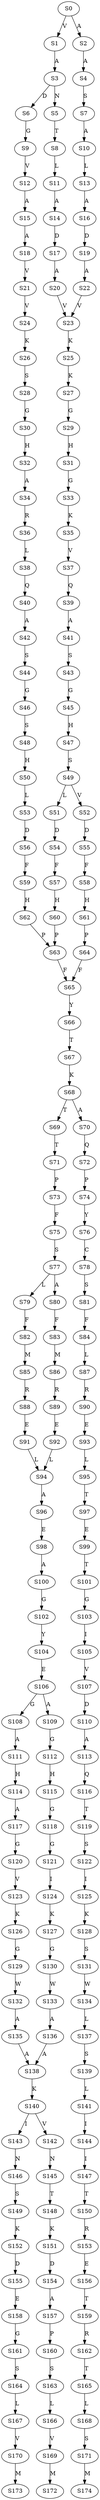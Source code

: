 strict digraph  {
	S0 -> S1 [ label = V ];
	S0 -> S2 [ label = A ];
	S1 -> S3 [ label = A ];
	S2 -> S4 [ label = A ];
	S3 -> S5 [ label = N ];
	S3 -> S6 [ label = D ];
	S4 -> S7 [ label = S ];
	S5 -> S8 [ label = T ];
	S6 -> S9 [ label = G ];
	S7 -> S10 [ label = A ];
	S8 -> S11 [ label = L ];
	S9 -> S12 [ label = V ];
	S10 -> S13 [ label = L ];
	S11 -> S14 [ label = A ];
	S12 -> S15 [ label = A ];
	S13 -> S16 [ label = A ];
	S14 -> S17 [ label = D ];
	S15 -> S18 [ label = A ];
	S16 -> S19 [ label = D ];
	S17 -> S20 [ label = A ];
	S18 -> S21 [ label = V ];
	S19 -> S22 [ label = A ];
	S20 -> S23 [ label = V ];
	S21 -> S24 [ label = V ];
	S22 -> S23 [ label = V ];
	S23 -> S25 [ label = K ];
	S24 -> S26 [ label = K ];
	S25 -> S27 [ label = K ];
	S26 -> S28 [ label = S ];
	S27 -> S29 [ label = G ];
	S28 -> S30 [ label = G ];
	S29 -> S31 [ label = H ];
	S30 -> S32 [ label = H ];
	S31 -> S33 [ label = G ];
	S32 -> S34 [ label = A ];
	S33 -> S35 [ label = K ];
	S34 -> S36 [ label = R ];
	S35 -> S37 [ label = V ];
	S36 -> S38 [ label = L ];
	S37 -> S39 [ label = Q ];
	S38 -> S40 [ label = Q ];
	S39 -> S41 [ label = A ];
	S40 -> S42 [ label = A ];
	S41 -> S43 [ label = S ];
	S42 -> S44 [ label = S ];
	S43 -> S45 [ label = G ];
	S44 -> S46 [ label = G ];
	S45 -> S47 [ label = H ];
	S46 -> S48 [ label = S ];
	S47 -> S49 [ label = S ];
	S48 -> S50 [ label = H ];
	S49 -> S51 [ label = L ];
	S49 -> S52 [ label = V ];
	S50 -> S53 [ label = L ];
	S51 -> S54 [ label = D ];
	S52 -> S55 [ label = D ];
	S53 -> S56 [ label = D ];
	S54 -> S57 [ label = F ];
	S55 -> S58 [ label = F ];
	S56 -> S59 [ label = F ];
	S57 -> S60 [ label = H ];
	S58 -> S61 [ label = H ];
	S59 -> S62 [ label = H ];
	S60 -> S63 [ label = P ];
	S61 -> S64 [ label = P ];
	S62 -> S63 [ label = P ];
	S63 -> S65 [ label = F ];
	S64 -> S65 [ label = F ];
	S65 -> S66 [ label = Y ];
	S66 -> S67 [ label = T ];
	S67 -> S68 [ label = K ];
	S68 -> S69 [ label = T ];
	S68 -> S70 [ label = A ];
	S69 -> S71 [ label = T ];
	S70 -> S72 [ label = Q ];
	S71 -> S73 [ label = P ];
	S72 -> S74 [ label = P ];
	S73 -> S75 [ label = F ];
	S74 -> S76 [ label = Y ];
	S75 -> S77 [ label = S ];
	S76 -> S78 [ label = C ];
	S77 -> S79 [ label = L ];
	S77 -> S80 [ label = A ];
	S78 -> S81 [ label = S ];
	S79 -> S82 [ label = F ];
	S80 -> S83 [ label = F ];
	S81 -> S84 [ label = F ];
	S82 -> S85 [ label = M ];
	S83 -> S86 [ label = M ];
	S84 -> S87 [ label = L ];
	S85 -> S88 [ label = R ];
	S86 -> S89 [ label = R ];
	S87 -> S90 [ label = R ];
	S88 -> S91 [ label = E ];
	S89 -> S92 [ label = E ];
	S90 -> S93 [ label = E ];
	S91 -> S94 [ label = L ];
	S92 -> S94 [ label = L ];
	S93 -> S95 [ label = L ];
	S94 -> S96 [ label = A ];
	S95 -> S97 [ label = T ];
	S96 -> S98 [ label = E ];
	S97 -> S99 [ label = E ];
	S98 -> S100 [ label = A ];
	S99 -> S101 [ label = T ];
	S100 -> S102 [ label = G ];
	S101 -> S103 [ label = G ];
	S102 -> S104 [ label = Y ];
	S103 -> S105 [ label = I ];
	S104 -> S106 [ label = E ];
	S105 -> S107 [ label = V ];
	S106 -> S108 [ label = G ];
	S106 -> S109 [ label = A ];
	S107 -> S110 [ label = D ];
	S108 -> S111 [ label = A ];
	S109 -> S112 [ label = G ];
	S110 -> S113 [ label = A ];
	S111 -> S114 [ label = H ];
	S112 -> S115 [ label = H ];
	S113 -> S116 [ label = Q ];
	S114 -> S117 [ label = A ];
	S115 -> S118 [ label = G ];
	S116 -> S119 [ label = T ];
	S117 -> S120 [ label = G ];
	S118 -> S121 [ label = G ];
	S119 -> S122 [ label = S ];
	S120 -> S123 [ label = V ];
	S121 -> S124 [ label = I ];
	S122 -> S125 [ label = I ];
	S123 -> S126 [ label = K ];
	S124 -> S127 [ label = K ];
	S125 -> S128 [ label = K ];
	S126 -> S129 [ label = G ];
	S127 -> S130 [ label = G ];
	S128 -> S131 [ label = S ];
	S129 -> S132 [ label = W ];
	S130 -> S133 [ label = W ];
	S131 -> S134 [ label = W ];
	S132 -> S135 [ label = A ];
	S133 -> S136 [ label = A ];
	S134 -> S137 [ label = L ];
	S135 -> S138 [ label = A ];
	S136 -> S138 [ label = A ];
	S137 -> S139 [ label = S ];
	S138 -> S140 [ label = K ];
	S139 -> S141 [ label = L ];
	S140 -> S142 [ label = V ];
	S140 -> S143 [ label = I ];
	S141 -> S144 [ label = I ];
	S142 -> S145 [ label = N ];
	S143 -> S146 [ label = N ];
	S144 -> S147 [ label = I ];
	S145 -> S148 [ label = T ];
	S146 -> S149 [ label = S ];
	S147 -> S150 [ label = T ];
	S148 -> S151 [ label = K ];
	S149 -> S152 [ label = K ];
	S150 -> S153 [ label = R ];
	S151 -> S154 [ label = D ];
	S152 -> S155 [ label = D ];
	S153 -> S156 [ label = E ];
	S154 -> S157 [ label = A ];
	S155 -> S158 [ label = E ];
	S156 -> S159 [ label = T ];
	S157 -> S160 [ label = P ];
	S158 -> S161 [ label = G ];
	S159 -> S162 [ label = R ];
	S160 -> S163 [ label = S ];
	S161 -> S164 [ label = S ];
	S162 -> S165 [ label = T ];
	S163 -> S166 [ label = L ];
	S164 -> S167 [ label = L ];
	S165 -> S168 [ label = L ];
	S166 -> S169 [ label = V ];
	S167 -> S170 [ label = V ];
	S168 -> S171 [ label = S ];
	S169 -> S172 [ label = M ];
	S170 -> S173 [ label = M ];
	S171 -> S174 [ label = M ];
}
